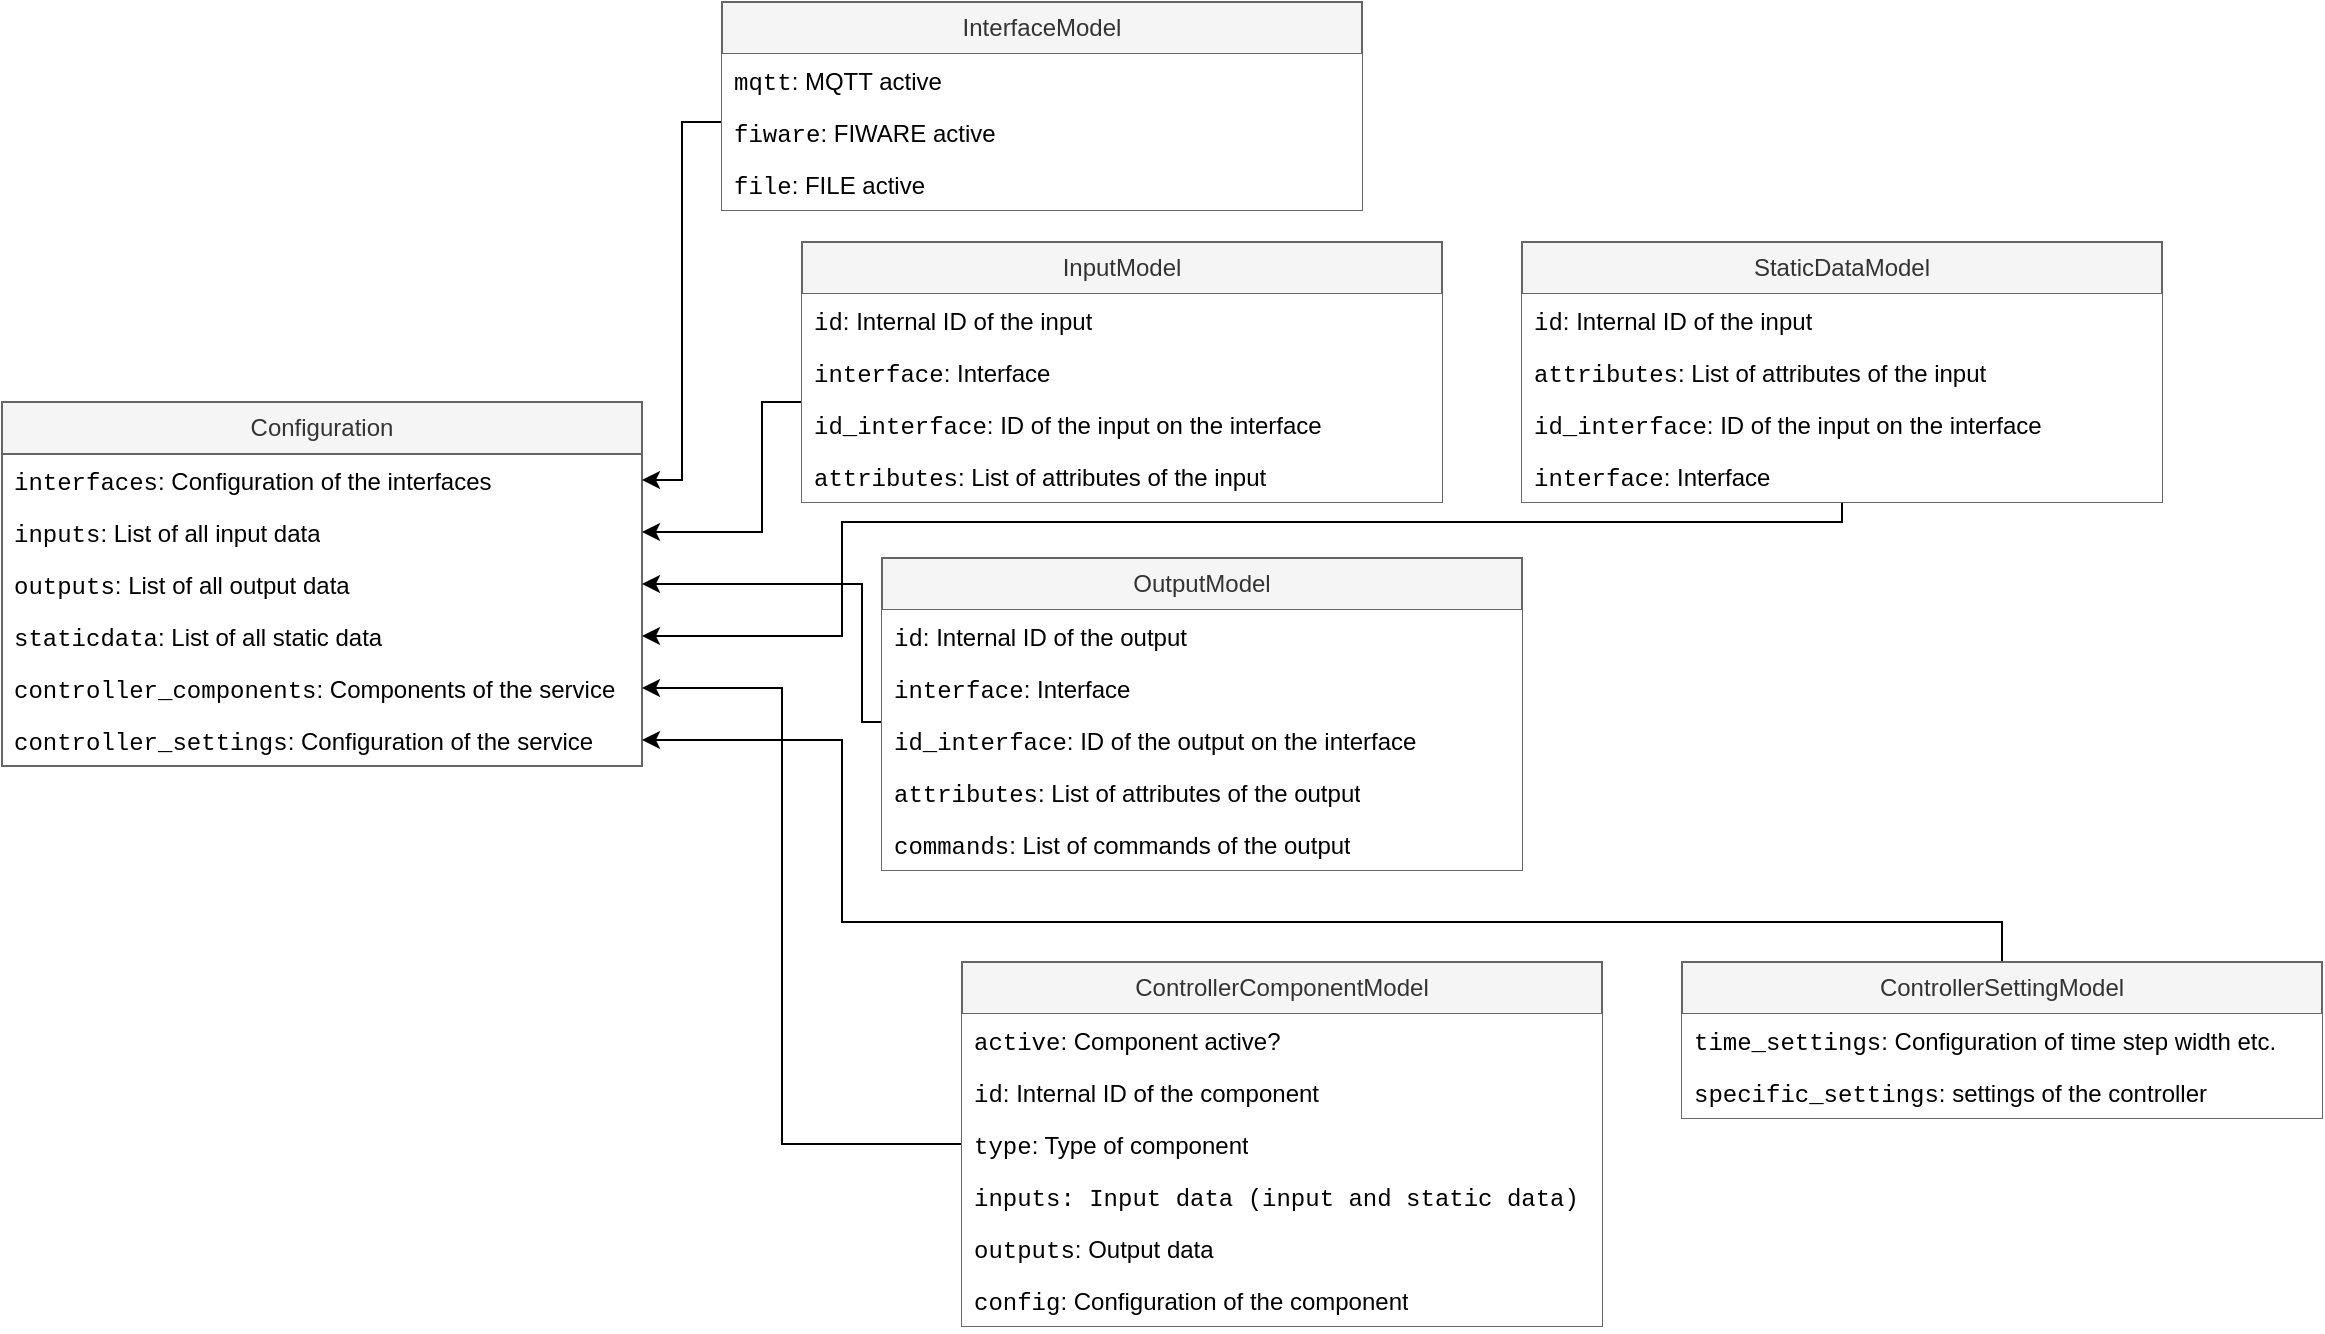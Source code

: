 <mxfile version="25.0.2">
  <diagram id="_s5kHCaRj8zanspT5NJb" name="Seite-1">
    <mxGraphModel dx="1632" dy="1580" grid="1" gridSize="10" guides="1" tooltips="1" connect="1" arrows="1" fold="1" page="0" pageScale="1" pageWidth="827" pageHeight="1169" math="0" shadow="0">
      <root>
        <mxCell id="0" />
        <mxCell id="1" parent="0" />
        <mxCell id="Ee80wKZsMW9Ie8XtCKah-1" value="Configuration" style="swimlane;fontStyle=0;childLayout=stackLayout;horizontal=1;startSize=26;fillColor=#f5f5f5;horizontalStack=0;resizeParent=1;resizeParentMax=0;resizeLast=0;collapsible=1;marginBottom=0;whiteSpace=wrap;html=1;fontColor=#333333;strokeColor=#666666;perimeterSpacing=1;swimlaneLine=1;swimlaneFillColor=none;" parent="1" vertex="1">
          <mxGeometry x="-320" y="-80" width="320" height="182" as="geometry" />
        </mxCell>
        <mxCell id="Ee80wKZsMW9Ie8XtCKah-2" value="&lt;font face=&quot;Courier New&quot;&gt;interfaces&lt;/font&gt;: Configuration of the interfaces" style="text;strokeColor=none;fillColor=none;align=left;verticalAlign=top;spacingLeft=4;spacingRight=4;overflow=hidden;rotatable=0;points=[[0,0.5],[1,0.5]];portConstraint=eastwest;whiteSpace=wrap;html=1;" parent="Ee80wKZsMW9Ie8XtCKah-1" vertex="1">
          <mxGeometry y="26" width="320" height="26" as="geometry" />
        </mxCell>
        <mxCell id="Ee80wKZsMW9Ie8XtCKah-3" value="&lt;font face=&quot;Courier New&quot;&gt;inputs&lt;/font&gt;: List of all input data" style="text;strokeColor=none;fillColor=none;align=left;verticalAlign=top;spacingLeft=4;spacingRight=4;overflow=hidden;rotatable=0;points=[[0,0.5],[1,0.5]];portConstraint=eastwest;whiteSpace=wrap;html=1;" parent="Ee80wKZsMW9Ie8XtCKah-1" vertex="1">
          <mxGeometry y="52" width="320" height="26" as="geometry" />
        </mxCell>
        <mxCell id="Ee80wKZsMW9Ie8XtCKah-4" value="&lt;font face=&quot;Courier New&quot;&gt;outputs&lt;/font&gt;: List of all output data" style="text;strokeColor=none;fillColor=none;align=left;verticalAlign=top;spacingLeft=4;spacingRight=4;overflow=hidden;rotatable=0;points=[[0,0.5],[1,0.5]];portConstraint=eastwest;whiteSpace=wrap;html=1;" parent="Ee80wKZsMW9Ie8XtCKah-1" vertex="1">
          <mxGeometry y="78" width="320" height="26" as="geometry" />
        </mxCell>
        <mxCell id="Ee80wKZsMW9Ie8XtCKah-6" value="&lt;font face=&quot;Courier New&quot;&gt;staticdata&lt;/font&gt;: List of all static data" style="text;strokeColor=none;fillColor=none;align=left;verticalAlign=top;spacingLeft=4;spacingRight=4;overflow=hidden;rotatable=0;points=[[0,0.5],[1,0.5]];portConstraint=eastwest;whiteSpace=wrap;html=1;" parent="Ee80wKZsMW9Ie8XtCKah-1" vertex="1">
          <mxGeometry y="104" width="320" height="26" as="geometry" />
        </mxCell>
        <mxCell id="Ee80wKZsMW9Ie8XtCKah-5" value="&lt;font face=&quot;Courier New&quot;&gt;controller_components&lt;/font&gt;: Components of the service" style="text;strokeColor=none;fillColor=none;align=left;verticalAlign=top;spacingLeft=4;spacingRight=4;overflow=hidden;rotatable=0;points=[[0,0.5],[1,0.5]];portConstraint=eastwest;whiteSpace=wrap;html=1;" parent="Ee80wKZsMW9Ie8XtCKah-1" vertex="1">
          <mxGeometry y="130" width="320" height="26" as="geometry" />
        </mxCell>
        <mxCell id="Ee80wKZsMW9Ie8XtCKah-7" value="&lt;font face=&quot;Courier New&quot;&gt;controller_settings&lt;/font&gt;: Configuration of the service" style="text;strokeColor=none;fillColor=none;align=left;verticalAlign=top;spacingLeft=4;spacingRight=4;overflow=hidden;rotatable=0;points=[[0,0.5],[1,0.5]];portConstraint=eastwest;whiteSpace=wrap;html=1;" parent="Ee80wKZsMW9Ie8XtCKah-1" vertex="1">
          <mxGeometry y="156" width="320" height="26" as="geometry" />
        </mxCell>
        <mxCell id="Ee80wKZsMW9Ie8XtCKah-54" style="edgeStyle=orthogonalEdgeStyle;rounded=0;orthogonalLoop=1;jettySize=auto;html=1;entryX=1;entryY=0.5;entryDx=0;entryDy=0;" parent="1" source="Ee80wKZsMW9Ie8XtCKah-8" target="Ee80wKZsMW9Ie8XtCKah-2" edge="1">
          <mxGeometry relative="1" as="geometry">
            <Array as="points">
              <mxPoint x="20" y="-220" />
              <mxPoint x="20" y="-41" />
            </Array>
          </mxGeometry>
        </mxCell>
        <mxCell id="Ee80wKZsMW9Ie8XtCKah-22" style="edgeStyle=orthogonalEdgeStyle;rounded=0;orthogonalLoop=1;jettySize=auto;html=1;" parent="1" source="Ee80wKZsMW9Ie8XtCKah-19" target="Ee80wKZsMW9Ie8XtCKah-3" edge="1">
          <mxGeometry relative="1" as="geometry">
            <Array as="points">
              <mxPoint x="240" y="-80" />
              <mxPoint x="60" y="-80" />
              <mxPoint x="60" y="-15" />
            </Array>
          </mxGeometry>
        </mxCell>
        <mxCell id="Ee80wKZsMW9Ie8XtCKah-35" style="edgeStyle=orthogonalEdgeStyle;rounded=0;orthogonalLoop=1;jettySize=auto;html=1;entryX=1;entryY=0.5;entryDx=0;entryDy=0;" parent="1" source="Ee80wKZsMW9Ie8XtCKah-23" target="Ee80wKZsMW9Ie8XtCKah-4" edge="1">
          <mxGeometry relative="1" as="geometry">
            <Array as="points">
              <mxPoint x="110" y="80" />
              <mxPoint x="110" y="11" />
            </Array>
          </mxGeometry>
        </mxCell>
        <mxCell id="Ee80wKZsMW9Ie8XtCKah-34" style="edgeStyle=orthogonalEdgeStyle;rounded=0;orthogonalLoop=1;jettySize=auto;html=1;entryX=1;entryY=0.5;entryDx=0;entryDy=0;" parent="1" source="Ee80wKZsMW9Ie8XtCKah-29" target="Ee80wKZsMW9Ie8XtCKah-6" edge="1">
          <mxGeometry relative="1" as="geometry">
            <Array as="points">
              <mxPoint x="600" y="-20" />
              <mxPoint x="100" y="-20" />
              <mxPoint x="100" y="37" />
            </Array>
            <mxPoint x="340" y="36" as="sourcePoint" />
          </mxGeometry>
        </mxCell>
        <mxCell id="Ee80wKZsMW9Ie8XtCKah-51" style="edgeStyle=orthogonalEdgeStyle;rounded=0;orthogonalLoop=1;jettySize=auto;html=1;entryX=1;entryY=0.5;entryDx=0;entryDy=0;" parent="1" source="Ee80wKZsMW9Ie8XtCKah-36" target="Ee80wKZsMW9Ie8XtCKah-5" edge="1">
          <mxGeometry relative="1" as="geometry">
            <Array as="points">
              <mxPoint x="70" y="291" />
              <mxPoint x="70" y="63" />
            </Array>
          </mxGeometry>
        </mxCell>
        <mxCell id="Ee80wKZsMW9Ie8XtCKah-53" style="edgeStyle=orthogonalEdgeStyle;rounded=0;orthogonalLoop=1;jettySize=auto;html=1;" parent="1" source="Ee80wKZsMW9Ie8XtCKah-43" target="Ee80wKZsMW9Ie8XtCKah-7" edge="1">
          <mxGeometry relative="1" as="geometry">
            <Array as="points">
              <mxPoint x="680" y="180" />
              <mxPoint x="100" y="180" />
              <mxPoint x="100" y="89" />
            </Array>
          </mxGeometry>
        </mxCell>
        <mxCell id="Ee80wKZsMW9Ie8XtCKah-43" value="ControllerSettingModel" style="swimlane;fontStyle=0;childLayout=stackLayout;horizontal=1;startSize=26;fillColor=#f5f5f5;horizontalStack=0;resizeParent=1;resizeParentMax=0;resizeLast=0;collapsible=1;marginBottom=0;whiteSpace=wrap;html=1;fontColor=#333333;strokeColor=#666666;" parent="1" vertex="1">
          <mxGeometry x="520" y="200" width="320" height="78" as="geometry">
            <mxRectangle x="520" y="200" width="160" height="30" as="alternateBounds" />
          </mxGeometry>
        </mxCell>
        <mxCell id="Ee80wKZsMW9Ie8XtCKah-44" value="&lt;font face=&quot;Courier New&quot;&gt;time_settings&lt;/font&gt;: Configuration of time step width etc.&lt;span style=&quot;white-space: pre;&quot;&gt;&#x9;&lt;/span&gt;" style="text;strokeColor=none;fillColor=default;align=left;verticalAlign=top;spacingLeft=4;spacingRight=4;overflow=hidden;rotatable=0;points=[[0,0.5],[1,0.5]];portConstraint=eastwest;whiteSpace=wrap;html=1;" parent="Ee80wKZsMW9Ie8XtCKah-43" vertex="1">
          <mxGeometry y="26" width="320" height="26" as="geometry" />
        </mxCell>
        <mxCell id="WmkliTTnTdlKpREL6GW6-11" value="&lt;font face=&quot;Courier New&quot;&gt;specific_settings&lt;/font&gt;: settings of the controller" style="text;strokeColor=none;fillColor=default;align=left;verticalAlign=top;spacingLeft=4;spacingRight=4;overflow=hidden;rotatable=0;points=[[0,0.5],[1,0.5]];portConstraint=eastwest;whiteSpace=wrap;html=1;" vertex="1" parent="Ee80wKZsMW9Ie8XtCKah-43">
          <mxGeometry y="52" width="320" height="26" as="geometry" />
        </mxCell>
        <mxCell id="Ee80wKZsMW9Ie8XtCKah-36" value="ControllerComponentModel" style="swimlane;fontStyle=0;childLayout=stackLayout;horizontal=1;startSize=26;fillColor=#f5f5f5;horizontalStack=0;resizeParent=1;resizeParentMax=0;resizeLast=0;collapsible=1;marginBottom=0;whiteSpace=wrap;html=1;fontColor=#333333;strokeColor=#666666;" parent="1" vertex="1">
          <mxGeometry x="160" y="200" width="320" height="182" as="geometry">
            <mxRectangle x="160" y="200" width="160" height="30" as="alternateBounds" />
          </mxGeometry>
        </mxCell>
        <mxCell id="Ee80wKZsMW9Ie8XtCKah-37" value="&lt;font face=&quot;Courier New&quot;&gt;active&lt;/font&gt;:&amp;nbsp;Component active?" style="text;strokeColor=none;fillColor=default;align=left;verticalAlign=top;spacingLeft=4;spacingRight=4;overflow=hidden;rotatable=0;points=[[0,0.5],[1,0.5]];portConstraint=eastwest;whiteSpace=wrap;html=1;" parent="Ee80wKZsMW9Ie8XtCKah-36" vertex="1">
          <mxGeometry y="26" width="320" height="26" as="geometry" />
        </mxCell>
        <mxCell id="Ee80wKZsMW9Ie8XtCKah-41" value="&lt;font face=&quot;Courier New&quot;&gt;id&lt;/font&gt;: Internal ID of the component" style="text;strokeColor=none;fillColor=default;align=left;verticalAlign=top;spacingLeft=4;spacingRight=4;overflow=hidden;rotatable=0;points=[[0,0.5],[1,0.5]];portConstraint=eastwest;whiteSpace=wrap;html=1;" parent="Ee80wKZsMW9Ie8XtCKah-36" vertex="1">
          <mxGeometry y="52" width="320" height="26" as="geometry" />
        </mxCell>
        <mxCell id="Ee80wKZsMW9Ie8XtCKah-38" value="&lt;font face=&quot;Courier New&quot;&gt;type&lt;/font&gt;: Type of component" style="text;strokeColor=none;fillColor=default;align=left;verticalAlign=top;spacingLeft=4;spacingRight=4;overflow=hidden;rotatable=0;points=[[0,0.5],[1,0.5]];portConstraint=eastwest;whiteSpace=wrap;html=1;" parent="Ee80wKZsMW9Ie8XtCKah-36" vertex="1">
          <mxGeometry y="78" width="320" height="26" as="geometry" />
        </mxCell>
        <mxCell id="Ee80wKZsMW9Ie8XtCKah-39" value="&lt;font face=&quot;Courier New&quot;&gt;inputs: Input data (input and static data)&lt;/font&gt;" style="text;strokeColor=none;fillColor=default;align=left;verticalAlign=top;spacingLeft=4;spacingRight=4;overflow=hidden;rotatable=0;points=[[0,0.5],[1,0.5]];portConstraint=eastwest;whiteSpace=wrap;html=1;" parent="Ee80wKZsMW9Ie8XtCKah-36" vertex="1">
          <mxGeometry y="104" width="320" height="26" as="geometry" />
        </mxCell>
        <mxCell id="Ee80wKZsMW9Ie8XtCKah-40" value="&lt;font face=&quot;Courier New&quot;&gt;outputs&lt;/font&gt;: Output data" style="text;strokeColor=none;fillColor=default;align=left;verticalAlign=top;spacingLeft=4;spacingRight=4;overflow=hidden;rotatable=0;points=[[0,0.5],[1,0.5]];portConstraint=eastwest;whiteSpace=wrap;html=1;" parent="Ee80wKZsMW9Ie8XtCKah-36" vertex="1">
          <mxGeometry y="130" width="320" height="26" as="geometry" />
        </mxCell>
        <mxCell id="Ee80wKZsMW9Ie8XtCKah-42" value="&lt;font face=&quot;Courier New&quot;&gt;config&lt;/font&gt;: Configuration of the component" style="text;strokeColor=none;fillColor=default;align=left;verticalAlign=top;spacingLeft=4;spacingRight=4;overflow=hidden;rotatable=0;points=[[0,0.5],[1,0.5]];portConstraint=eastwest;whiteSpace=wrap;html=1;" parent="Ee80wKZsMW9Ie8XtCKah-36" vertex="1">
          <mxGeometry y="156" width="320" height="26" as="geometry" />
        </mxCell>
        <mxCell id="Ee80wKZsMW9Ie8XtCKah-23" value="OutputModel" style="swimlane;fontStyle=0;childLayout=stackLayout;horizontal=1;startSize=26;fillColor=#f5f5f5;horizontalStack=0;resizeParent=1;resizeParentMax=0;resizeLast=0;collapsible=1;marginBottom=0;whiteSpace=wrap;html=1;fontColor=#333333;strokeColor=#666666;" parent="1" vertex="1">
          <mxGeometry x="120" y="-2" width="320" height="156" as="geometry">
            <mxRectangle x="140" y="-30" width="160" height="30" as="alternateBounds" />
          </mxGeometry>
        </mxCell>
        <mxCell id="Ee80wKZsMW9Ie8XtCKah-24" value="&lt;font face=&quot;Courier New&quot;&gt;id&lt;/font&gt;: Internal ID of the output" style="text;strokeColor=none;fillColor=default;align=left;verticalAlign=top;spacingLeft=4;spacingRight=4;overflow=hidden;rotatable=0;points=[[0,0.5],[1,0.5]];portConstraint=eastwest;whiteSpace=wrap;html=1;" parent="Ee80wKZsMW9Ie8XtCKah-23" vertex="1">
          <mxGeometry y="26" width="320" height="26" as="geometry" />
        </mxCell>
        <mxCell id="Ee80wKZsMW9Ie8XtCKah-25" value="&lt;font face=&quot;Courier New&quot;&gt;interface&lt;/font&gt;: Interface" style="text;strokeColor=none;fillColor=default;align=left;verticalAlign=top;spacingLeft=4;spacingRight=4;overflow=hidden;rotatable=0;points=[[0,0.5],[1,0.5]];portConstraint=eastwest;whiteSpace=wrap;html=1;" parent="Ee80wKZsMW9Ie8XtCKah-23" vertex="1">
          <mxGeometry y="52" width="320" height="26" as="geometry" />
        </mxCell>
        <mxCell id="Ee80wKZsMW9Ie8XtCKah-26" value="&lt;font face=&quot;Courier New&quot;&gt;id_interface&lt;/font&gt;: ID of the output on the interface" style="text;strokeColor=none;fillColor=default;align=left;verticalAlign=top;spacingLeft=4;spacingRight=4;overflow=hidden;rotatable=0;points=[[0,0.5],[1,0.5]];portConstraint=eastwest;whiteSpace=wrap;html=1;" parent="Ee80wKZsMW9Ie8XtCKah-23" vertex="1">
          <mxGeometry y="78" width="320" height="26" as="geometry" />
        </mxCell>
        <mxCell id="Ee80wKZsMW9Ie8XtCKah-27" value="&lt;font face=&quot;Courier New&quot;&gt;attributes&lt;/font&gt;: List of attributes of the output" style="text;strokeColor=none;fillColor=default;align=left;verticalAlign=top;spacingLeft=4;spacingRight=4;overflow=hidden;rotatable=0;points=[[0,0.5],[1,0.5]];portConstraint=eastwest;whiteSpace=wrap;html=1;" parent="Ee80wKZsMW9Ie8XtCKah-23" vertex="1">
          <mxGeometry y="104" width="320" height="26" as="geometry" />
        </mxCell>
        <mxCell id="Ee80wKZsMW9Ie8XtCKah-28" value="&lt;font face=&quot;Courier New&quot;&gt;commands&lt;/font&gt;: List of commands of the output" style="text;strokeColor=none;fillColor=default;align=left;verticalAlign=top;spacingLeft=4;spacingRight=4;overflow=hidden;rotatable=0;points=[[0,0.5],[1,0.5]];portConstraint=eastwest;whiteSpace=wrap;html=1;" parent="Ee80wKZsMW9Ie8XtCKah-23" vertex="1">
          <mxGeometry y="130" width="320" height="26" as="geometry" />
        </mxCell>
        <mxCell id="Ee80wKZsMW9Ie8XtCKah-17" value="InputModel" style="swimlane;fontStyle=0;childLayout=stackLayout;horizontal=1;startSize=26;fillColor=#f5f5f5;horizontalStack=0;resizeParent=1;resizeParentMax=0;resizeLast=0;collapsible=1;marginBottom=0;whiteSpace=wrap;html=1;fontColor=#333333;strokeColor=#666666;" parent="1" vertex="1">
          <mxGeometry x="80" y="-160" width="320" height="130" as="geometry">
            <mxRectangle x="80" y="-120" width="160" height="30" as="alternateBounds" />
          </mxGeometry>
        </mxCell>
        <mxCell id="Ee80wKZsMW9Ie8XtCKah-18" value="&lt;font face=&quot;Courier New&quot;&gt;id&lt;/font&gt;:&amp;nbsp;Internal ID of the input" style="text;strokeColor=none;fillColor=default;align=left;verticalAlign=top;spacingLeft=4;spacingRight=4;overflow=hidden;rotatable=0;points=[[0,0.5],[1,0.5]];portConstraint=eastwest;whiteSpace=wrap;html=1;" parent="Ee80wKZsMW9Ie8XtCKah-17" vertex="1">
          <mxGeometry y="26" width="320" height="26" as="geometry" />
        </mxCell>
        <mxCell id="Ee80wKZsMW9Ie8XtCKah-19" value="&lt;font face=&quot;Courier New&quot;&gt;interface&lt;/font&gt;: Interface" style="text;strokeColor=none;fillColor=default;align=left;verticalAlign=top;spacingLeft=4;spacingRight=4;overflow=hidden;rotatable=0;points=[[0,0.5],[1,0.5]];portConstraint=eastwest;whiteSpace=wrap;html=1;" parent="Ee80wKZsMW9Ie8XtCKah-17" vertex="1">
          <mxGeometry y="52" width="320" height="26" as="geometry" />
        </mxCell>
        <mxCell id="Ee80wKZsMW9Ie8XtCKah-20" value="&lt;font face=&quot;Courier New&quot;&gt;id_interface&lt;/font&gt;:&amp;nbsp;ID of the input on the interface" style="text;strokeColor=none;fillColor=default;align=left;verticalAlign=top;spacingLeft=4;spacingRight=4;overflow=hidden;rotatable=0;points=[[0,0.5],[1,0.5]];portConstraint=eastwest;whiteSpace=wrap;html=1;" parent="Ee80wKZsMW9Ie8XtCKah-17" vertex="1">
          <mxGeometry y="78" width="320" height="26" as="geometry" />
        </mxCell>
        <mxCell id="Ee80wKZsMW9Ie8XtCKah-21" value="&lt;font face=&quot;Courier New&quot;&gt;attributes&lt;/font&gt;: List of attributes of the input" style="text;strokeColor=none;fillColor=default;align=left;verticalAlign=top;spacingLeft=4;spacingRight=4;overflow=hidden;rotatable=0;points=[[0,0.5],[1,0.5]];portConstraint=eastwest;whiteSpace=wrap;html=1;" parent="Ee80wKZsMW9Ie8XtCKah-17" vertex="1">
          <mxGeometry y="104" width="320" height="26" as="geometry" />
        </mxCell>
        <mxCell id="Ee80wKZsMW9Ie8XtCKah-8" value="InterfaceModel" style="swimlane;fontStyle=0;childLayout=stackLayout;horizontal=1;startSize=26;fillColor=#f5f5f5;horizontalStack=0;resizeParent=1;resizeParentMax=0;resizeLast=0;collapsible=1;marginBottom=0;whiteSpace=wrap;html=1;fontColor=#333333;strokeColor=#666666;" parent="1" vertex="1">
          <mxGeometry x="40" y="-280" width="320" height="104" as="geometry">
            <mxRectangle x="60" y="-110" width="160" height="30" as="alternateBounds" />
          </mxGeometry>
        </mxCell>
        <mxCell id="Ee80wKZsMW9Ie8XtCKah-9" value="&lt;font face=&quot;Courier New&quot;&gt;mqtt&lt;/font&gt;: MQTT active" style="text;strokeColor=none;fillColor=default;align=left;verticalAlign=top;spacingLeft=4;spacingRight=4;overflow=hidden;rotatable=0;points=[[0,0.5],[1,0.5]];portConstraint=eastwest;whiteSpace=wrap;html=1;" parent="Ee80wKZsMW9Ie8XtCKah-8" vertex="1">
          <mxGeometry y="26" width="320" height="26" as="geometry" />
        </mxCell>
        <mxCell id="Ee80wKZsMW9Ie8XtCKah-10" value="&lt;font face=&quot;Courier New&quot;&gt;fiware&lt;/font&gt;: FIWARE active" style="text;strokeColor=none;fillColor=default;align=left;verticalAlign=top;spacingLeft=4;spacingRight=4;overflow=hidden;rotatable=0;points=[[0,0.5],[1,0.5]];portConstraint=eastwest;whiteSpace=wrap;html=1;" parent="Ee80wKZsMW9Ie8XtCKah-8" vertex="1">
          <mxGeometry y="52" width="320" height="26" as="geometry" />
        </mxCell>
        <mxCell id="Ee80wKZsMW9Ie8XtCKah-11" value="&lt;font face=&quot;Courier New&quot;&gt;file&lt;/font&gt;: FILE active" style="text;strokeColor=none;fillColor=default;align=left;verticalAlign=top;spacingLeft=4;spacingRight=4;overflow=hidden;rotatable=0;points=[[0,0.5],[1,0.5]];portConstraint=eastwest;whiteSpace=wrap;html=1;" parent="Ee80wKZsMW9Ie8XtCKah-8" vertex="1">
          <mxGeometry y="78" width="320" height="26" as="geometry" />
        </mxCell>
        <mxCell id="Ee80wKZsMW9Ie8XtCKah-29" value="StaticDataModel" style="swimlane;fontStyle=0;childLayout=stackLayout;horizontal=1;startSize=26;fillColor=#f5f5f5;horizontalStack=0;resizeParent=1;resizeParentMax=0;resizeLast=0;collapsible=1;marginBottom=0;whiteSpace=wrap;html=1;fontColor=#333333;strokeColor=#666666;" parent="1" vertex="1">
          <mxGeometry x="440" y="-160" width="320" height="130" as="geometry">
            <mxRectangle x="180" y="10" width="160" height="30" as="alternateBounds" />
          </mxGeometry>
        </mxCell>
        <mxCell id="WmkliTTnTdlKpREL6GW6-5" value="&lt;font face=&quot;Courier New&quot;&gt;id&lt;/font&gt;:&amp;nbsp;Internal ID of the input" style="text;strokeColor=none;fillColor=default;align=left;verticalAlign=top;spacingLeft=4;spacingRight=4;overflow=hidden;rotatable=0;points=[[0,0.5],[1,0.5]];portConstraint=eastwest;whiteSpace=wrap;html=1;" vertex="1" parent="Ee80wKZsMW9Ie8XtCKah-29">
          <mxGeometry y="26" width="320" height="26" as="geometry" />
        </mxCell>
        <mxCell id="WmkliTTnTdlKpREL6GW6-8" value="&lt;font face=&quot;Courier New&quot;&gt;attributes&lt;/font&gt;: List of attributes of the input" style="text;strokeColor=none;fillColor=default;align=left;verticalAlign=top;spacingLeft=4;spacingRight=4;overflow=hidden;rotatable=0;points=[[0,0.5],[1,0.5]];portConstraint=eastwest;whiteSpace=wrap;html=1;" vertex="1" parent="Ee80wKZsMW9Ie8XtCKah-29">
          <mxGeometry y="52" width="320" height="26" as="geometry" />
        </mxCell>
        <mxCell id="WmkliTTnTdlKpREL6GW6-7" value="&lt;font face=&quot;Courier New&quot;&gt;id_interface&lt;/font&gt;:&amp;nbsp;ID of the input on the interface" style="text;strokeColor=none;fillColor=default;align=left;verticalAlign=top;spacingLeft=4;spacingRight=4;overflow=hidden;rotatable=0;points=[[0,0.5],[1,0.5]];portConstraint=eastwest;whiteSpace=wrap;html=1;" vertex="1" parent="Ee80wKZsMW9Ie8XtCKah-29">
          <mxGeometry y="78" width="320" height="26" as="geometry" />
        </mxCell>
        <mxCell id="WmkliTTnTdlKpREL6GW6-6" value="&lt;font face=&quot;Courier New&quot;&gt;interface&lt;/font&gt;: Interface" style="text;strokeColor=none;fillColor=default;align=left;verticalAlign=top;spacingLeft=4;spacingRight=4;overflow=hidden;rotatable=0;points=[[0,0.5],[1,0.5]];portConstraint=eastwest;whiteSpace=wrap;html=1;" vertex="1" parent="Ee80wKZsMW9Ie8XtCKah-29">
          <mxGeometry y="104" width="320" height="26" as="geometry" />
        </mxCell>
      </root>
    </mxGraphModel>
  </diagram>
</mxfile>
